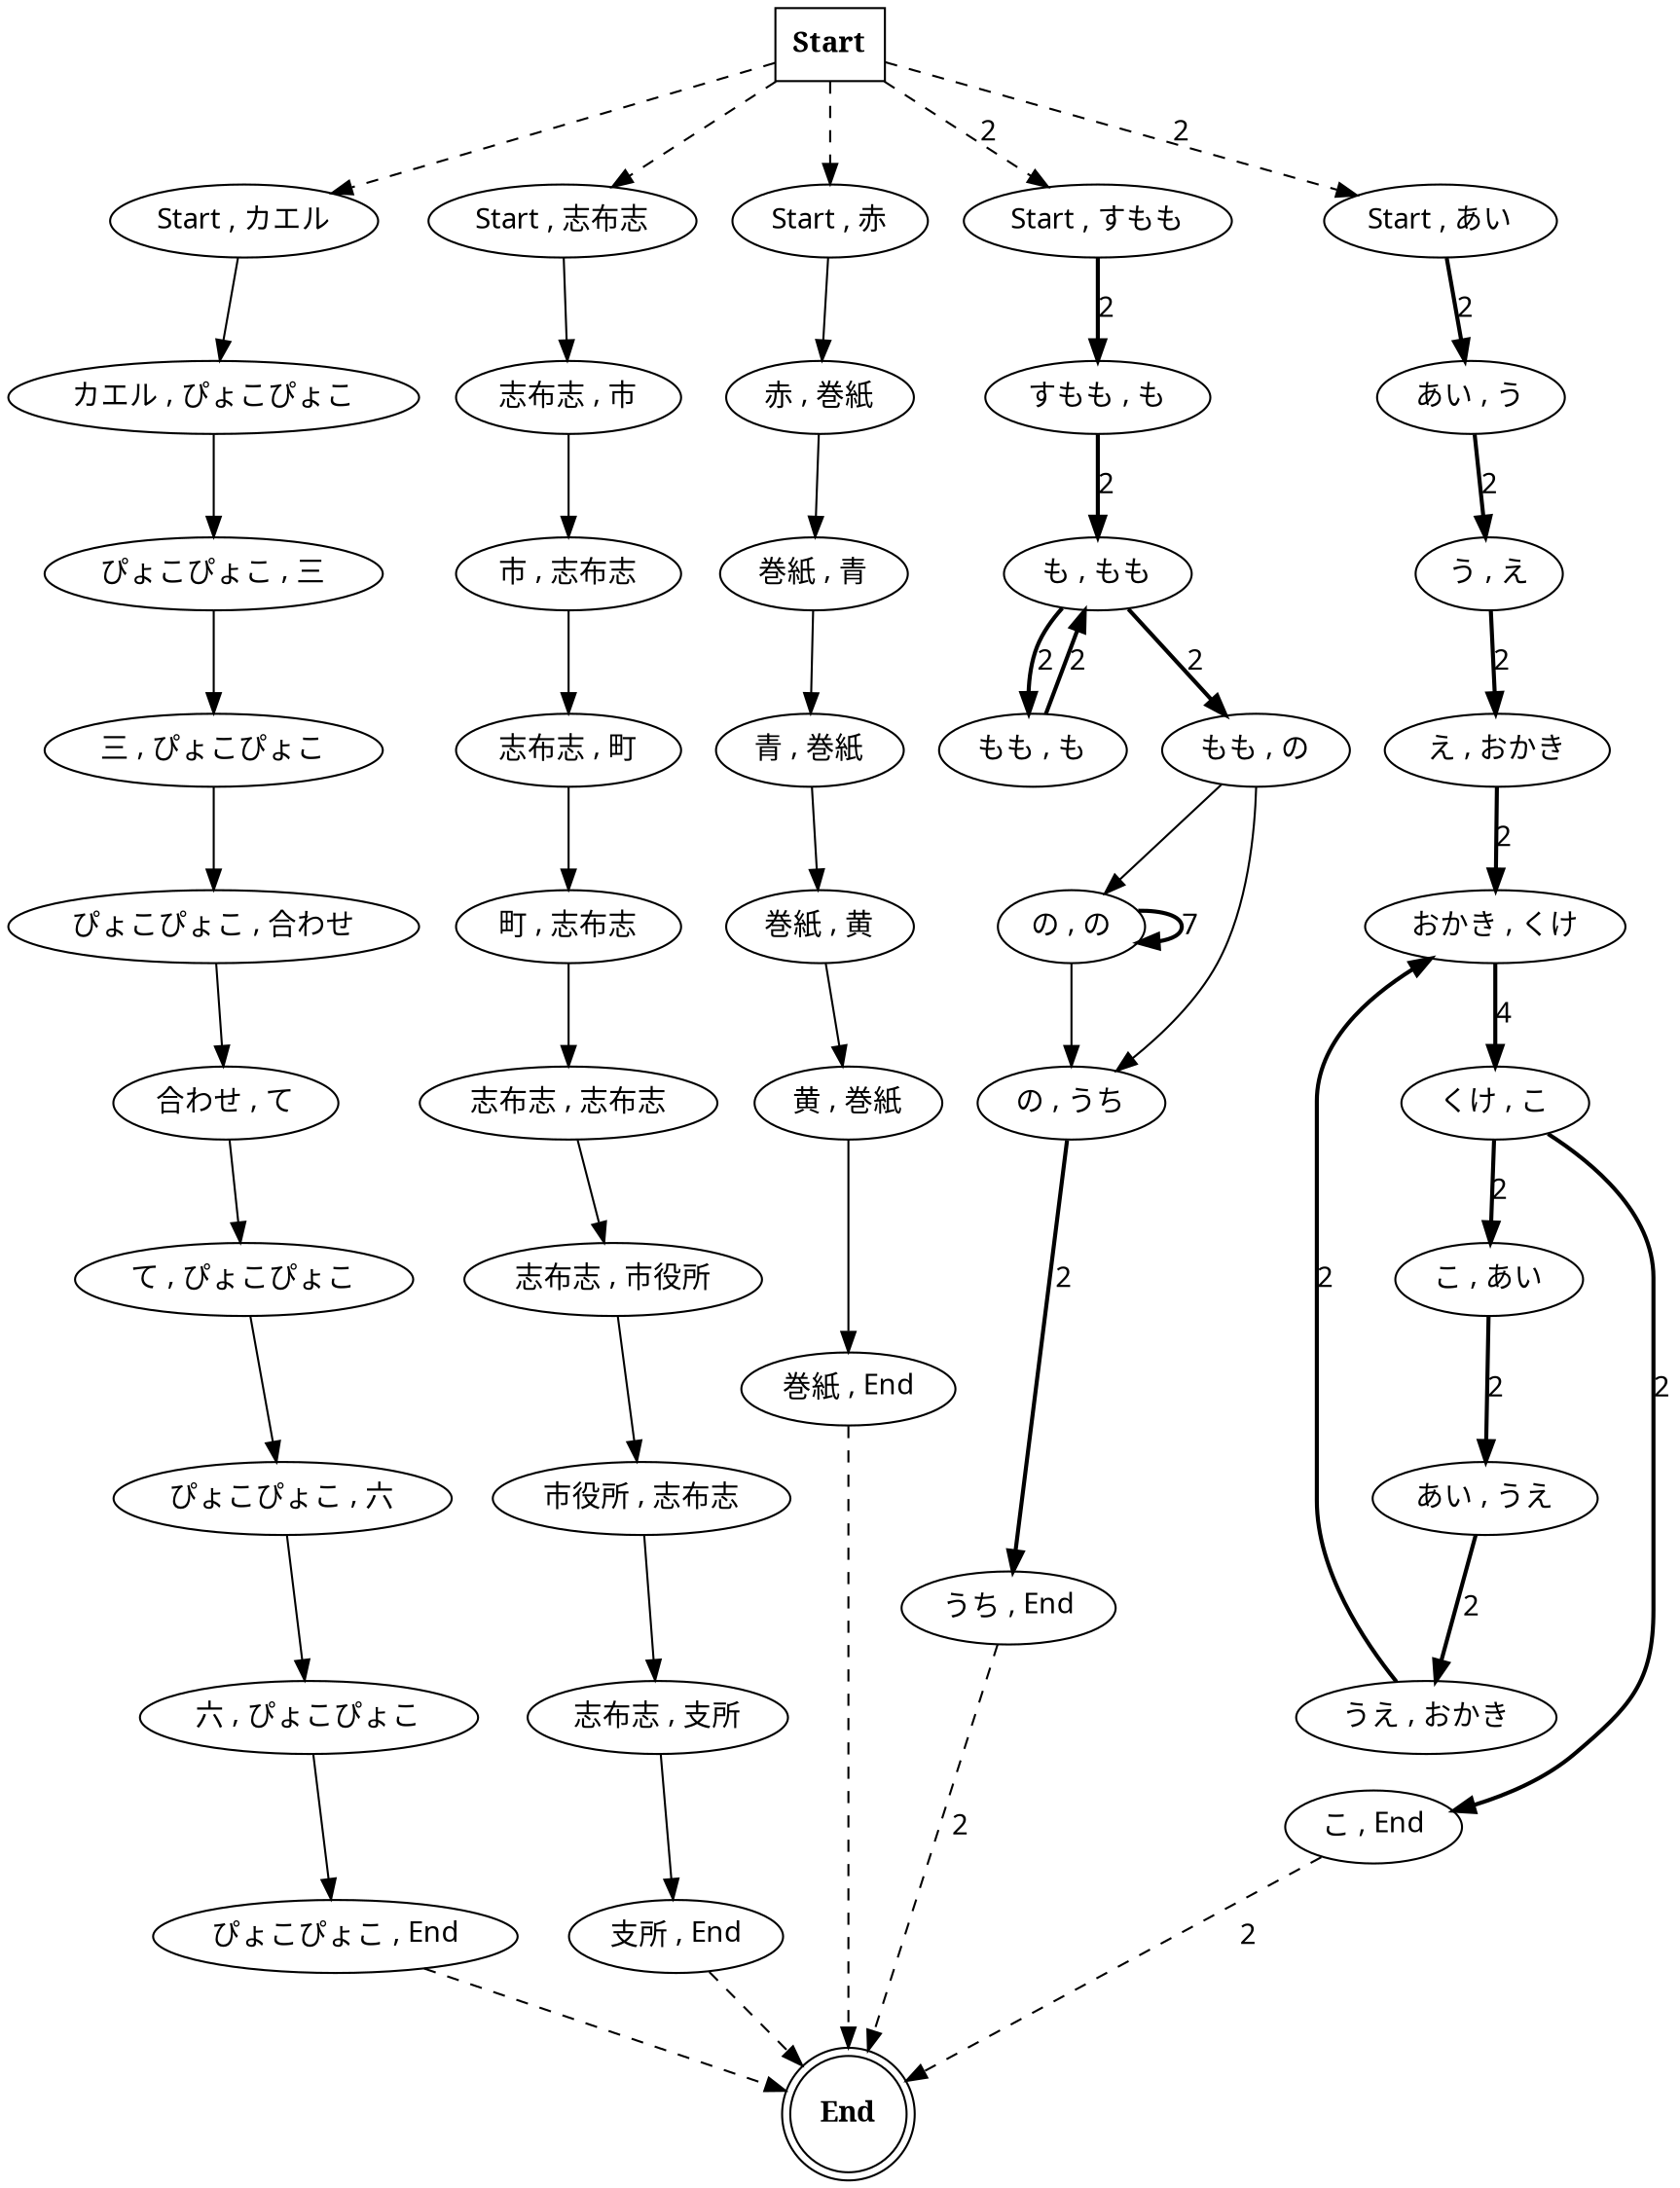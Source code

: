digraph G {
	graph [charset="UTF-8"]
	node [fontname="MS UI Gothic"]
	edge [fontname="MS UI Gothic"]
		"0Start" [label=Start fontname=bold shape=box]
		End1 [label=End fontname=bold shape=doublecircle]
			"もも , も" -> "も , もも" [label=2 style=bold]
			"も , もも" -> "もも , も" [label=2 style=bold]
			"も , もも" -> "もも , の" [label=2 style=bold]
			"志布志 , 市" -> "市 , 志布志" [label="" style=""]
			"カエル , ぴょこぴょこ" -> "ぴょこぴょこ , 三" [label="" style=""]
			"すもも , も" -> "も , もも" [label=2 style=bold]
			"三 , ぴょこぴょこ" -> "ぴょこぴょこ , 合わせ" [label="" style=""]
			"うえ , おかき" -> "おかき , くけ" [label=2 style=bold]
			"市役所 , 志布志" -> "志布志 , 支所" [label="" style=""]
			"黄 , 巻紙" -> "巻紙 , End" [label="" style=""]
			"ぴょこぴょこ , 三" -> "三 , ぴょこぴょこ" [label="" style=""]
			"町 , 志布志" -> "志布志 , 志布志" [label="" style=""]
			"Start , カエル" -> "カエル , ぴょこぴょこ" [label="" style=""]
			"て , ぴょこぴょこ" -> "ぴょこぴょこ , 六" [label="" style=""]
			"もも , の" -> "の , の" [label="" style=""]
			"Start , 志布志" -> "志布志 , 市" [label="" style=""]
			"Start , 赤" -> "赤 , 巻紙" [label="" style=""]
			"Start , すもも" -> "すもも , も" [label=2 style=bold]
			"志布志 , 支所" -> "支所 , End" [label="" style=""]
			"ぴょこぴょこ , 六" -> "六 , ぴょこぴょこ" [label="" style=""]
			"Start , あい" -> "あい , う" [label=2 style=bold]
			"合わせ , て" -> "て , ぴょこぴょこ" [label="" style=""]
			"市 , 志布志" -> "志布志 , 町" [label="" style=""]
			"志布志 , 町" -> "町 , 志布志" [label="" style=""]
			"青 , 巻紙" -> "巻紙 , 黄" [label="" style=""]
			"ぴょこぴょこ , 合わせ" -> "合わせ , て" [label="" style=""]
			"もも , の" -> "の , うち" [label="" style=""]
			"あい , うえ" -> "うえ , おかき" [label=2 style=bold]
			"の , の" -> "の , うち" [label="" style=""]
			"の , うち" -> "うち , End" [label=2 style=bold]
			"六 , ぴょこぴょこ" -> "ぴょこぴょこ , End" [label="" style=""]
			"くけ , こ" -> "こ , あい" [label=2 style=bold]
			"え , おかき" -> "おかき , くけ" [label=2 style=bold]
			"おかき , くけ" -> "くけ , こ" [label=4 style=bold]
			"志布志 , 志布志" -> "志布志 , 市役所" [label="" style=""]
			"巻紙 , 青" -> "青 , 巻紙" [label="" style=""]
			"巻紙 , 黄" -> "黄 , 巻紙" [label="" style=""]
			"の , の" -> "の , の" [label=7 style=bold]
			"あい , う" -> "う , え" [label=2 style=bold]
			"志布志 , 市役所" -> "市役所 , 志布志" [label="" style=""]
			"赤 , 巻紙" -> "巻紙 , 青" [label="" style=""]
			"くけ , こ" -> "こ , End" [label=2 style=bold]
			"こ , あい" -> "あい , うえ" [label=2 style=bold]
			"う , え" -> "え , おかき" [label=2 style=bold]
			"0Start" -> "Start , すもも" [label=2 style=dashed]
			"0Start" -> "Start , 赤" [style=dashed]
			"0Start" -> "Start , 志布志" [style=dashed]
			"0Start" -> "Start , あい" [label=2 style=dashed]
			"0Start" -> "Start , カエル" [style=dashed]
			"巻紙 , End" -> End1 [style=dashed]
			"うち , End" -> End1 [label=2 style=dashed]
			"ぴょこぴょこ , End" -> End1 [style=dashed]
			"こ , End" -> End1 [label=2 style=dashed]
			"支所 , End" -> End1 [style=dashed]
}